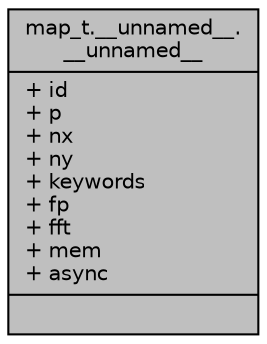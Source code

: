 digraph "map_t.__unnamed__.__unnamed__"
{
 // INTERACTIVE_SVG=YES
  bgcolor="transparent";
  edge [fontname="Helvetica",fontsize="10",labelfontname="Helvetica",labelfontsize="10"];
  node [fontname="Helvetica",fontsize="10",shape=record];
  Node539 [label="{map_t.__unnamed__.\l__unnamed__\n|+ id\l+ p\l+ nx\l+ ny\l+ keywords\l+ fp\l+ fft\l+ mem\l+ async\l|}",height=0.2,width=0.4,color="black", fillcolor="grey75", style="filled", fontcolor="black"];
}
